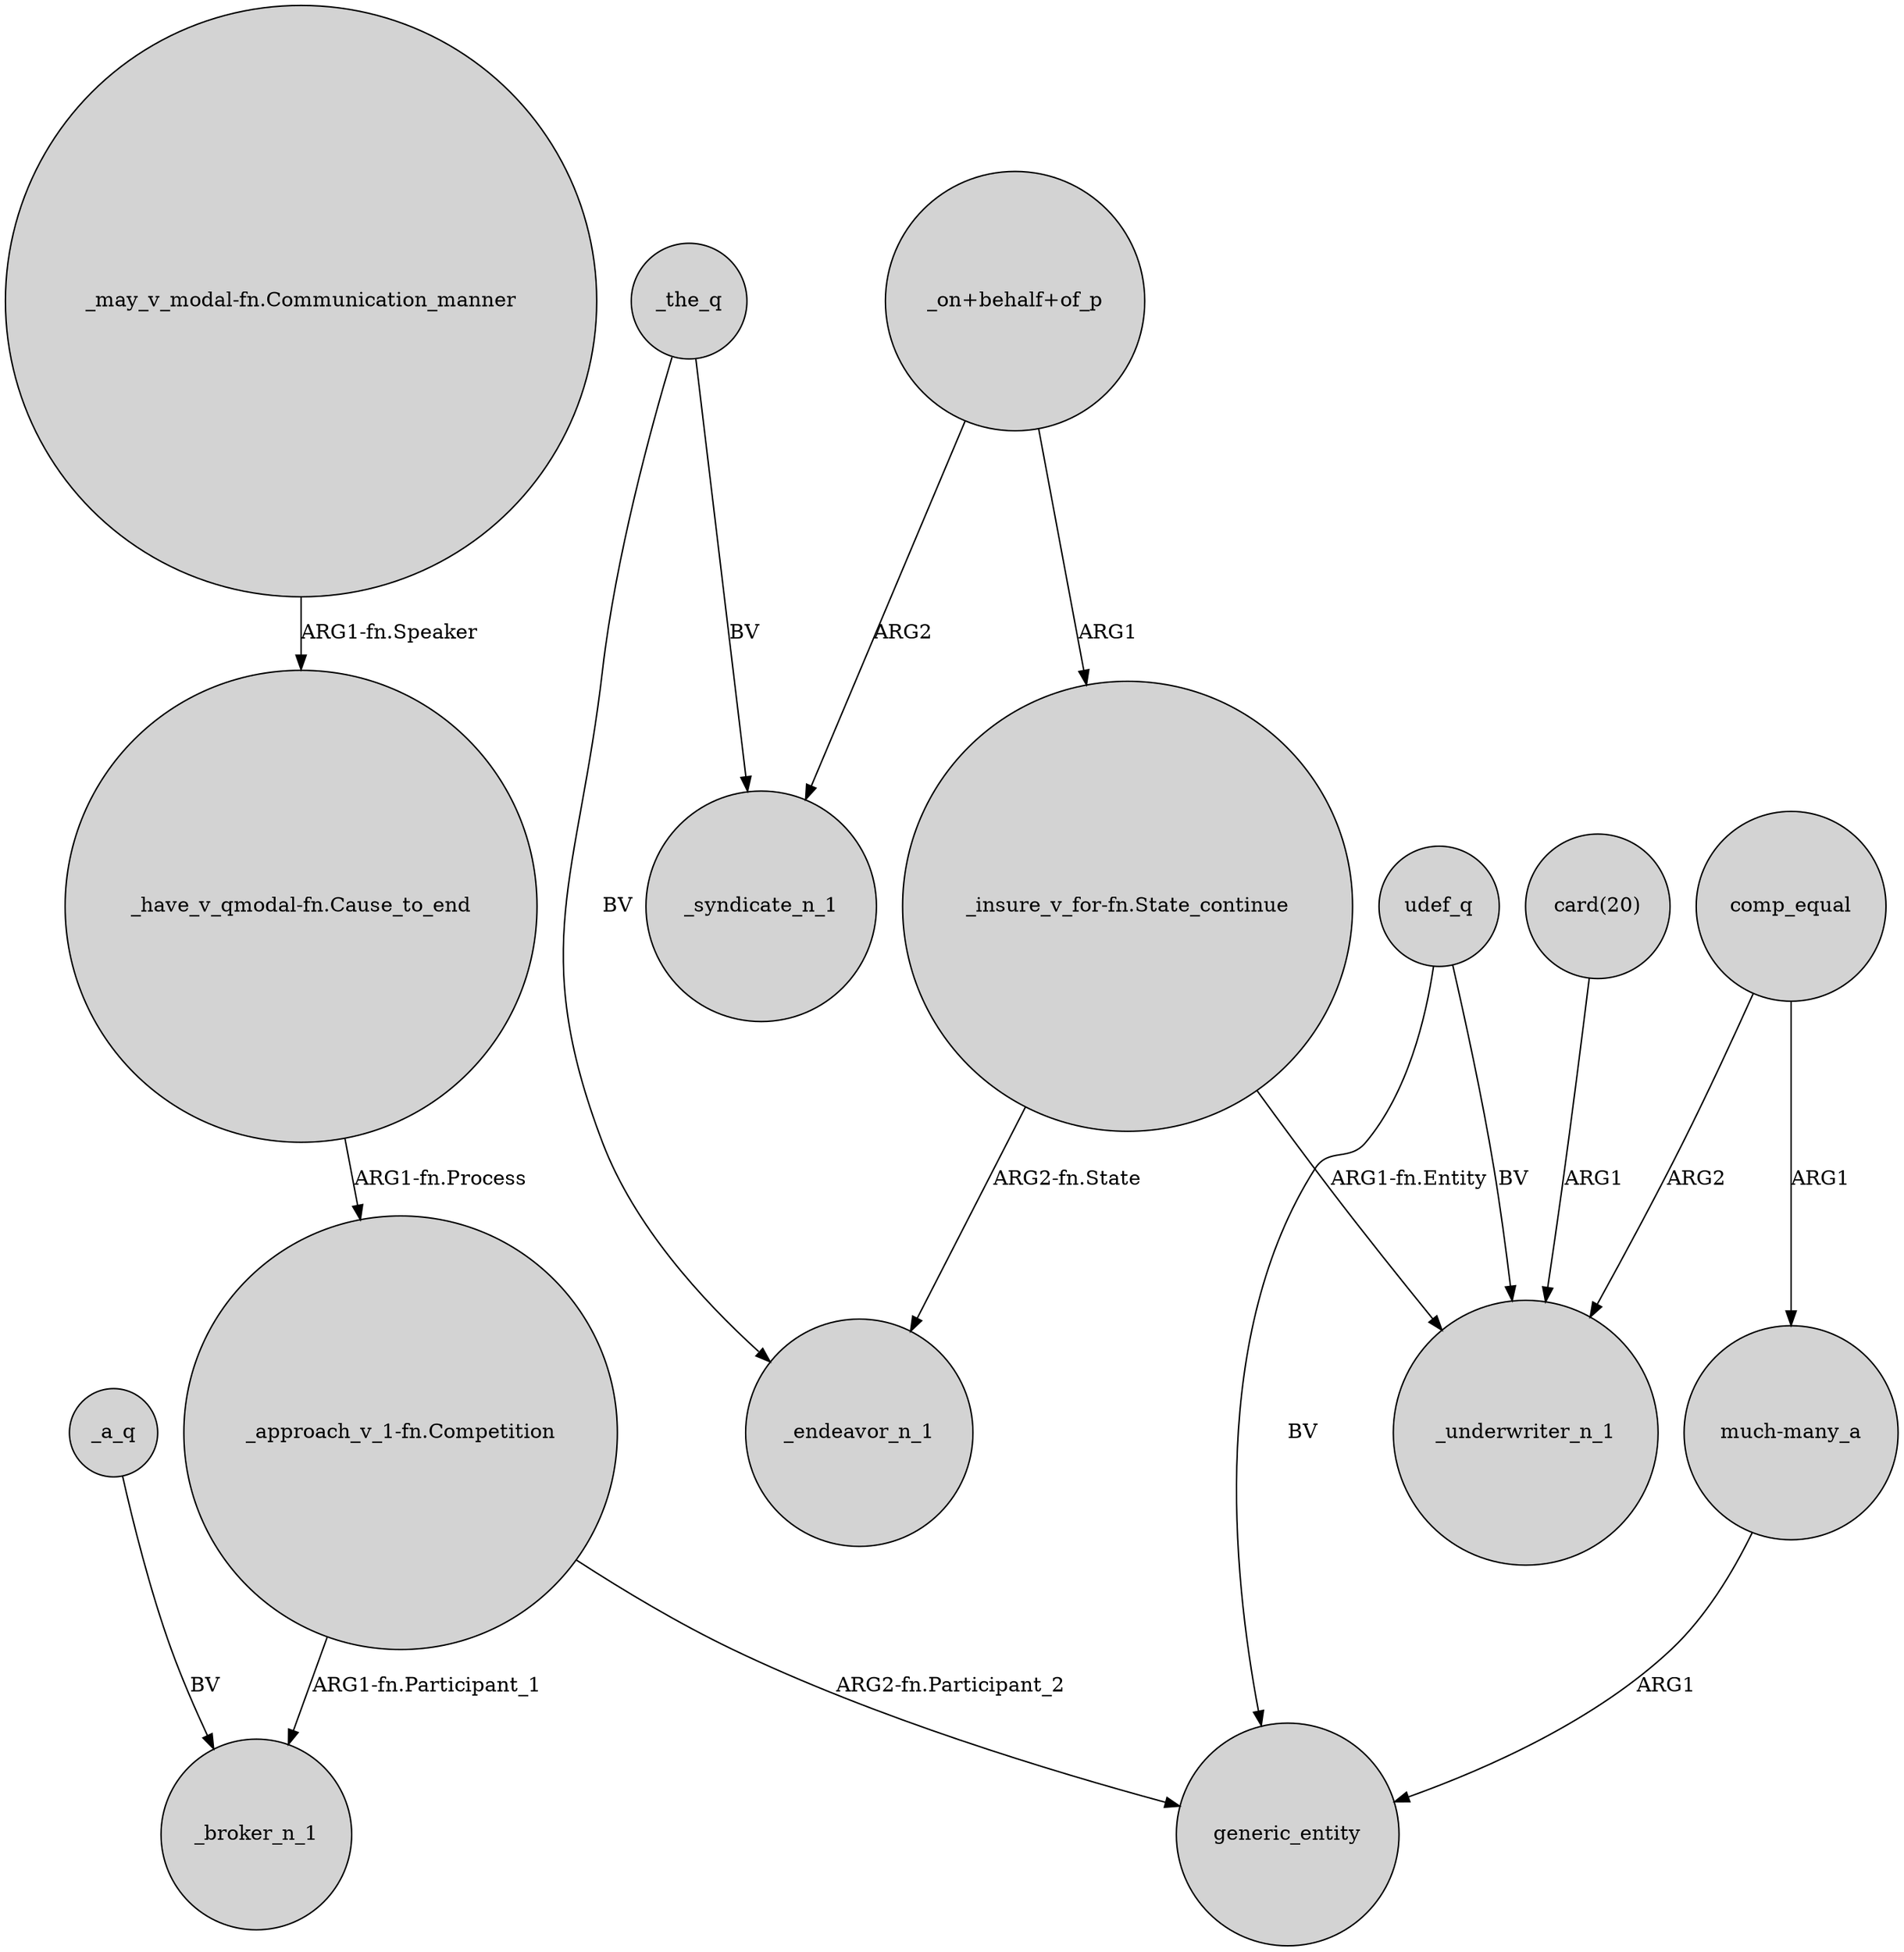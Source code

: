 digraph {
	node [shape=circle style=filled]
	"much-many_a" -> generic_entity [label=ARG1]
	_a_q -> _broker_n_1 [label=BV]
	"_on+behalf+of_p" -> _syndicate_n_1 [label=ARG2]
	"_approach_v_1-fn.Competition" -> generic_entity [label="ARG2-fn.Participant_2"]
	"_approach_v_1-fn.Competition" -> _broker_n_1 [label="ARG1-fn.Participant_1"]
	udef_q -> generic_entity [label=BV]
	"_insure_v_for-fn.State_continue" -> _endeavor_n_1 [label="ARG2-fn.State"]
	"_on+behalf+of_p" -> "_insure_v_for-fn.State_continue" [label=ARG1]
	"card(20)" -> _underwriter_n_1 [label=ARG1]
	comp_equal -> _underwriter_n_1 [label=ARG2]
	"_insure_v_for-fn.State_continue" -> _underwriter_n_1 [label="ARG1-fn.Entity"]
	_the_q -> _endeavor_n_1 [label=BV]
	comp_equal -> "much-many_a" [label=ARG1]
	_the_q -> _syndicate_n_1 [label=BV]
	"_may_v_modal-fn.Communication_manner" -> "_have_v_qmodal-fn.Cause_to_end" [label="ARG1-fn.Speaker"]
	"_have_v_qmodal-fn.Cause_to_end" -> "_approach_v_1-fn.Competition" [label="ARG1-fn.Process"]
	udef_q -> _underwriter_n_1 [label=BV]
}
